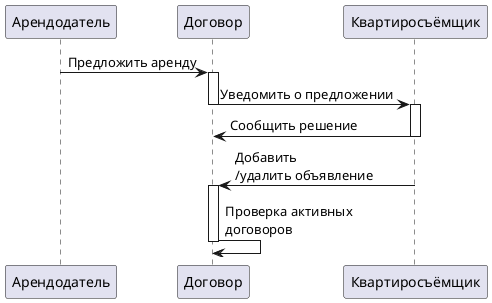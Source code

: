 @startuml interaction

Арендодатель -> Договор ++ : Предложить аренду
Договор -> Квартиросъёмщик --++ : Уведомить о предложении
Квартиросъёмщик -> Договор -- : Сообщить решение

Квартиросъёмщик -> Договор ++ : Добавить\n/удалить объявление
Договор -> Договор -- : Проверка активных\nдоговоров

@enduml